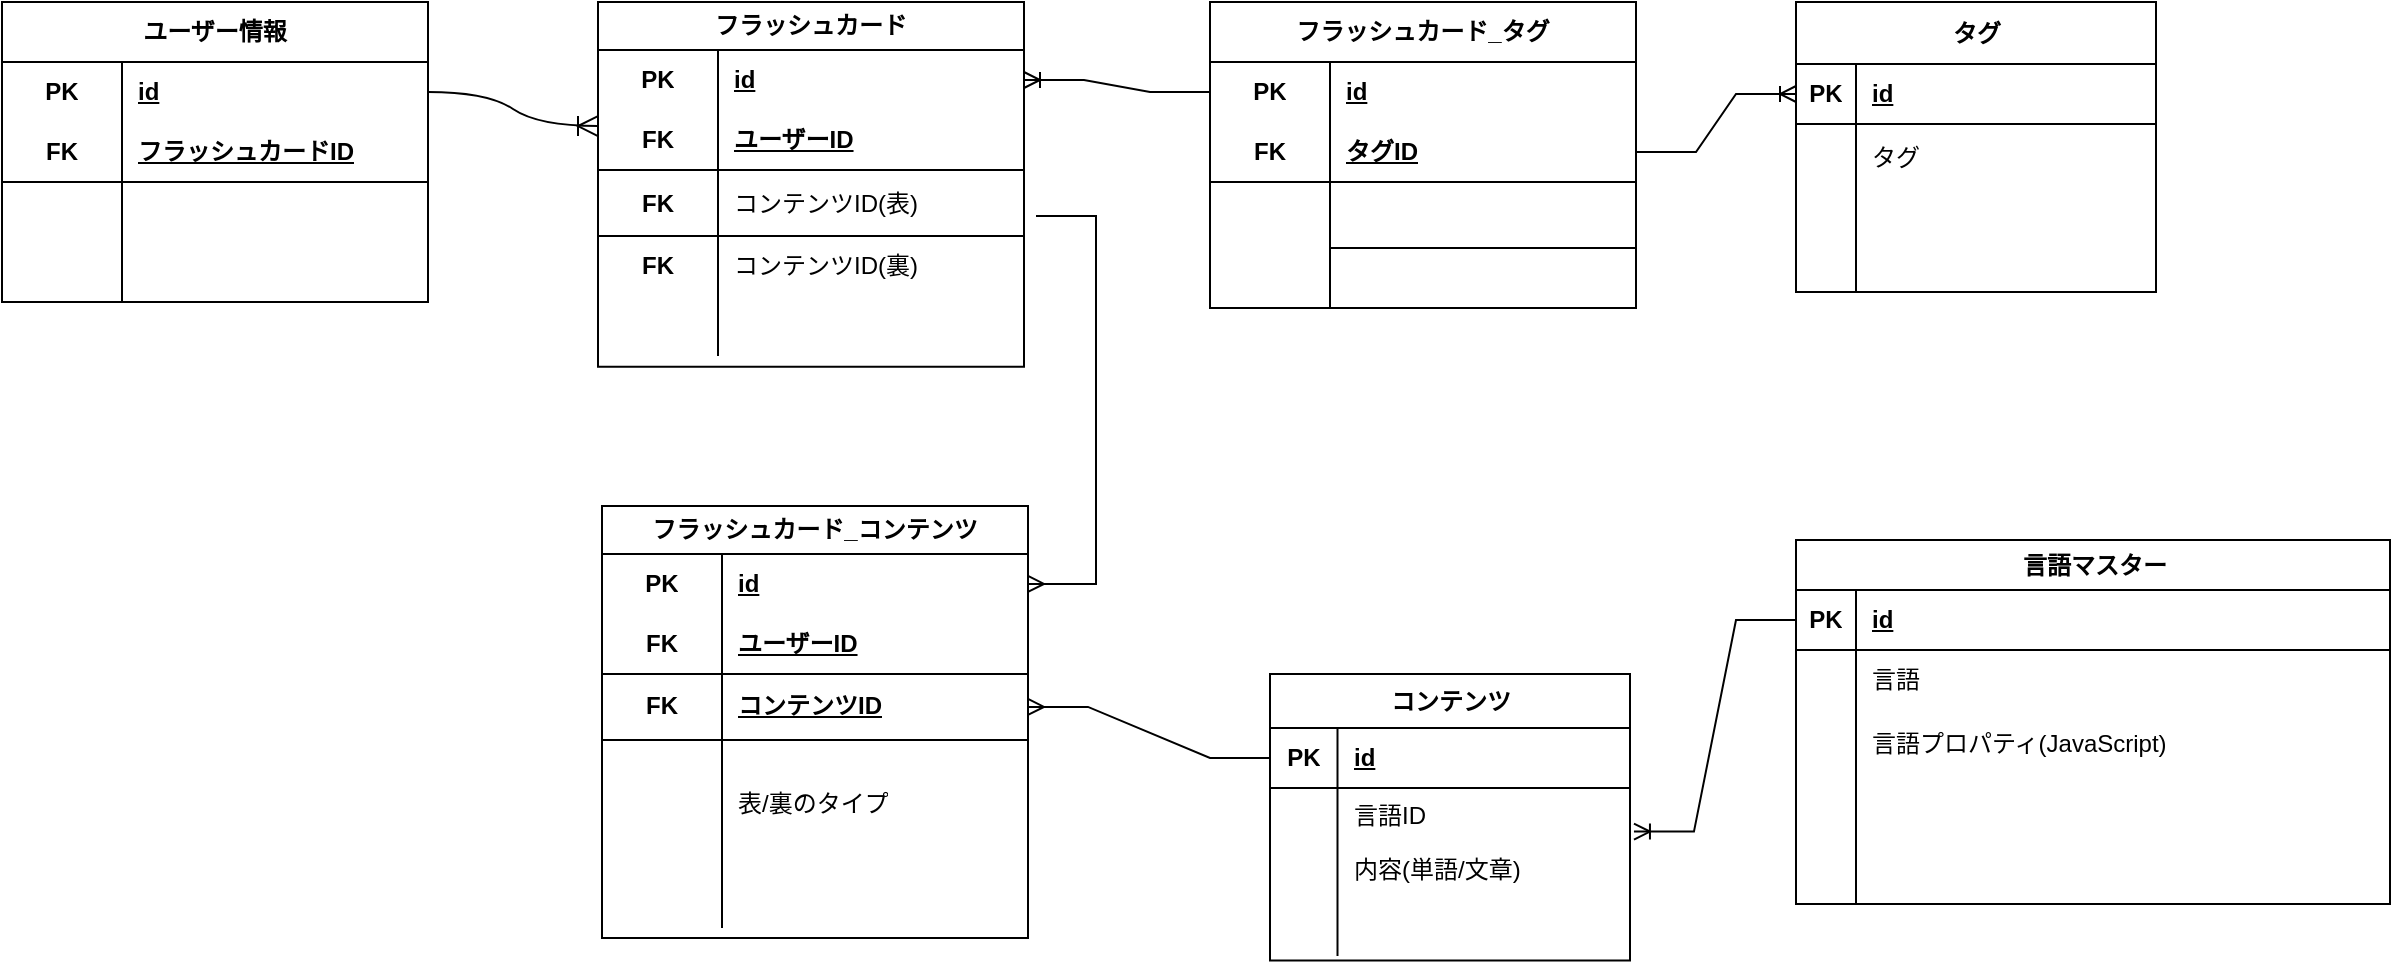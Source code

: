 <mxfile version="24.7.17">
  <diagram name="ページ1" id="ZVVAWw5BL7NjmVvMb2CQ">
    <mxGraphModel dx="1727" dy="1263" grid="0" gridSize="10" guides="1" tooltips="1" connect="1" arrows="1" fold="1" page="0" pageScale="1" pageWidth="827" pageHeight="1169" math="0" shadow="0">
      <root>
        <mxCell id="0" />
        <mxCell id="1" parent="0" />
        <mxCell id="3zc1TwAKTWvzPQH4Lq0i-3" value="" style="edgeStyle=entityRelationEdgeStyle;fontSize=12;html=1;endArrow=ERoneToMany;rounded=0;startSize=8;endSize=8;curved=1;entryX=0;entryY=0.267;entryDx=0;entryDy=0;entryPerimeter=0;" parent="1" source="3zc1TwAKTWvzPQH4Lq0i-18" target="3zc1TwAKTWvzPQH4Lq0i-35" edge="1">
          <mxGeometry width="100" height="100" relative="1" as="geometry">
            <mxPoint x="76" y="245" as="sourcePoint" />
            <mxPoint x="176" y="145" as="targetPoint" />
          </mxGeometry>
        </mxCell>
        <mxCell id="3zc1TwAKTWvzPQH4Lq0i-17" value="ユーザー情報" style="shape=table;startSize=30;container=1;collapsible=1;childLayout=tableLayout;fixedRows=1;rowLines=0;fontStyle=1;align=center;resizeLast=1;html=1;whiteSpace=wrap;" parent="1" vertex="1">
          <mxGeometry x="-65" y="-119" width="213" height="150" as="geometry" />
        </mxCell>
        <mxCell id="3zc1TwAKTWvzPQH4Lq0i-18" value="" style="shape=tableRow;horizontal=0;startSize=0;swimlaneHead=0;swimlaneBody=0;fillColor=none;collapsible=0;dropTarget=0;points=[[0,0.5],[1,0.5]];portConstraint=eastwest;top=0;left=0;right=0;bottom=0;html=1;" parent="3zc1TwAKTWvzPQH4Lq0i-17" vertex="1">
          <mxGeometry y="30" width="213" height="30" as="geometry" />
        </mxCell>
        <mxCell id="3zc1TwAKTWvzPQH4Lq0i-19" value="PK" style="shape=partialRectangle;connectable=0;fillColor=none;top=0;left=0;bottom=0;right=0;fontStyle=1;overflow=hidden;html=1;whiteSpace=wrap;" parent="3zc1TwAKTWvzPQH4Lq0i-18" vertex="1">
          <mxGeometry width="60" height="30" as="geometry">
            <mxRectangle width="60" height="30" as="alternateBounds" />
          </mxGeometry>
        </mxCell>
        <mxCell id="3zc1TwAKTWvzPQH4Lq0i-20" value="id" style="shape=partialRectangle;connectable=0;fillColor=none;top=0;left=0;bottom=0;right=0;align=left;spacingLeft=6;fontStyle=5;overflow=hidden;html=1;whiteSpace=wrap;" parent="3zc1TwAKTWvzPQH4Lq0i-18" vertex="1">
          <mxGeometry x="60" width="153" height="30" as="geometry">
            <mxRectangle width="153" height="30" as="alternateBounds" />
          </mxGeometry>
        </mxCell>
        <mxCell id="3zc1TwAKTWvzPQH4Lq0i-21" value="" style="shape=tableRow;horizontal=0;startSize=0;swimlaneHead=0;swimlaneBody=0;fillColor=none;collapsible=0;dropTarget=0;points=[[0,0.5],[1,0.5]];portConstraint=eastwest;top=0;left=0;right=0;bottom=1;html=1;" parent="3zc1TwAKTWvzPQH4Lq0i-17" vertex="1">
          <mxGeometry y="60" width="213" height="30" as="geometry" />
        </mxCell>
        <mxCell id="3zc1TwAKTWvzPQH4Lq0i-22" value="FK" style="shape=partialRectangle;connectable=0;fillColor=none;top=0;left=0;bottom=0;right=0;fontStyle=1;overflow=hidden;html=1;whiteSpace=wrap;" parent="3zc1TwAKTWvzPQH4Lq0i-21" vertex="1">
          <mxGeometry width="60" height="30" as="geometry">
            <mxRectangle width="60" height="30" as="alternateBounds" />
          </mxGeometry>
        </mxCell>
        <mxCell id="3zc1TwAKTWvzPQH4Lq0i-23" value="フラッシュカードID" style="shape=partialRectangle;connectable=0;fillColor=none;top=0;left=0;bottom=0;right=0;align=left;spacingLeft=6;fontStyle=5;overflow=hidden;html=1;whiteSpace=wrap;" parent="3zc1TwAKTWvzPQH4Lq0i-21" vertex="1">
          <mxGeometry x="60" width="153" height="30" as="geometry">
            <mxRectangle width="153" height="30" as="alternateBounds" />
          </mxGeometry>
        </mxCell>
        <mxCell id="3zc1TwAKTWvzPQH4Lq0i-24" value="" style="shape=tableRow;horizontal=0;startSize=0;swimlaneHead=0;swimlaneBody=0;fillColor=none;collapsible=0;dropTarget=0;points=[[0,0.5],[1,0.5]];portConstraint=eastwest;top=0;left=0;right=0;bottom=0;html=1;" parent="3zc1TwAKTWvzPQH4Lq0i-17" vertex="1">
          <mxGeometry y="90" width="213" height="30" as="geometry" />
        </mxCell>
        <mxCell id="3zc1TwAKTWvzPQH4Lq0i-25" value="" style="shape=partialRectangle;connectable=0;fillColor=none;top=0;left=0;bottom=0;right=0;editable=1;overflow=hidden;html=1;whiteSpace=wrap;" parent="3zc1TwAKTWvzPQH4Lq0i-24" vertex="1">
          <mxGeometry width="60" height="30" as="geometry">
            <mxRectangle width="60" height="30" as="alternateBounds" />
          </mxGeometry>
        </mxCell>
        <mxCell id="3zc1TwAKTWvzPQH4Lq0i-26" value="" style="shape=partialRectangle;connectable=0;fillColor=none;top=0;left=0;bottom=0;right=0;align=left;spacingLeft=6;overflow=hidden;html=1;whiteSpace=wrap;" parent="3zc1TwAKTWvzPQH4Lq0i-24" vertex="1">
          <mxGeometry x="60" width="153" height="30" as="geometry">
            <mxRectangle width="153" height="30" as="alternateBounds" />
          </mxGeometry>
        </mxCell>
        <mxCell id="3zc1TwAKTWvzPQH4Lq0i-27" value="" style="shape=tableRow;horizontal=0;startSize=0;swimlaneHead=0;swimlaneBody=0;fillColor=none;collapsible=0;dropTarget=0;points=[[0,0.5],[1,0.5]];portConstraint=eastwest;top=0;left=0;right=0;bottom=0;html=1;" parent="3zc1TwAKTWvzPQH4Lq0i-17" vertex="1">
          <mxGeometry y="120" width="213" height="30" as="geometry" />
        </mxCell>
        <mxCell id="3zc1TwAKTWvzPQH4Lq0i-28" value="" style="shape=partialRectangle;connectable=0;fillColor=none;top=0;left=0;bottom=0;right=0;editable=1;overflow=hidden;html=1;whiteSpace=wrap;" parent="3zc1TwAKTWvzPQH4Lq0i-27" vertex="1">
          <mxGeometry width="60" height="30" as="geometry">
            <mxRectangle width="60" height="30" as="alternateBounds" />
          </mxGeometry>
        </mxCell>
        <mxCell id="3zc1TwAKTWvzPQH4Lq0i-29" value="" style="shape=partialRectangle;connectable=0;fillColor=none;top=0;left=0;bottom=0;right=0;align=left;spacingLeft=6;overflow=hidden;html=1;whiteSpace=wrap;" parent="3zc1TwAKTWvzPQH4Lq0i-27" vertex="1">
          <mxGeometry x="60" width="153" height="30" as="geometry">
            <mxRectangle width="153" height="30" as="alternateBounds" />
          </mxGeometry>
        </mxCell>
        <mxCell id="3zc1TwAKTWvzPQH4Lq0i-31" value="フラッシュカード" style="shape=table;startSize=24;container=1;collapsible=1;childLayout=tableLayout;fixedRows=1;rowLines=0;fontStyle=1;align=center;resizeLast=1;html=1;whiteSpace=wrap;" parent="1" vertex="1">
          <mxGeometry x="233" y="-119" width="213" height="182.321" as="geometry" />
        </mxCell>
        <mxCell id="3zc1TwAKTWvzPQH4Lq0i-32" value="" style="shape=tableRow;horizontal=0;startSize=0;swimlaneHead=0;swimlaneBody=0;fillColor=none;collapsible=0;dropTarget=0;points=[[0,0.5],[1,0.5]];portConstraint=eastwest;top=0;left=0;right=0;bottom=0;html=1;" parent="3zc1TwAKTWvzPQH4Lq0i-31" vertex="1">
          <mxGeometry y="24" width="213" height="30" as="geometry" />
        </mxCell>
        <mxCell id="3zc1TwAKTWvzPQH4Lq0i-33" value="PK" style="shape=partialRectangle;connectable=0;fillColor=none;top=0;left=0;bottom=0;right=0;fontStyle=1;overflow=hidden;html=1;whiteSpace=wrap;" parent="3zc1TwAKTWvzPQH4Lq0i-32" vertex="1">
          <mxGeometry width="60" height="30" as="geometry">
            <mxRectangle width="60" height="30" as="alternateBounds" />
          </mxGeometry>
        </mxCell>
        <mxCell id="3zc1TwAKTWvzPQH4Lq0i-34" value="id" style="shape=partialRectangle;connectable=0;fillColor=none;top=0;left=0;bottom=0;right=0;align=left;spacingLeft=6;fontStyle=5;overflow=hidden;html=1;whiteSpace=wrap;" parent="3zc1TwAKTWvzPQH4Lq0i-32" vertex="1">
          <mxGeometry x="60" width="153" height="30" as="geometry">
            <mxRectangle width="153" height="30" as="alternateBounds" />
          </mxGeometry>
        </mxCell>
        <mxCell id="3zc1TwAKTWvzPQH4Lq0i-35" value="" style="shape=tableRow;horizontal=0;startSize=0;swimlaneHead=0;swimlaneBody=0;fillColor=none;collapsible=0;dropTarget=0;points=[[0,0.5],[1,0.5]];portConstraint=eastwest;top=0;left=0;right=0;bottom=1;html=1;" parent="3zc1TwAKTWvzPQH4Lq0i-31" vertex="1">
          <mxGeometry y="54" width="213" height="30" as="geometry" />
        </mxCell>
        <mxCell id="3zc1TwAKTWvzPQH4Lq0i-36" value="FK" style="shape=partialRectangle;connectable=0;fillColor=none;top=0;left=0;bottom=0;right=0;fontStyle=1;overflow=hidden;html=1;whiteSpace=wrap;" parent="3zc1TwAKTWvzPQH4Lq0i-35" vertex="1">
          <mxGeometry width="60" height="30" as="geometry">
            <mxRectangle width="60" height="30" as="alternateBounds" />
          </mxGeometry>
        </mxCell>
        <mxCell id="3zc1TwAKTWvzPQH4Lq0i-37" value="ユーザーID" style="shape=partialRectangle;connectable=0;fillColor=none;top=0;left=0;bottom=0;right=0;align=left;spacingLeft=6;fontStyle=5;overflow=hidden;html=1;whiteSpace=wrap;" parent="3zc1TwAKTWvzPQH4Lq0i-35" vertex="1">
          <mxGeometry x="60" width="153" height="30" as="geometry">
            <mxRectangle width="153" height="30" as="alternateBounds" />
          </mxGeometry>
        </mxCell>
        <mxCell id="3zc1TwAKTWvzPQH4Lq0i-38" value="" style="shape=tableRow;horizontal=0;startSize=0;swimlaneHead=0;swimlaneBody=0;fillColor=none;collapsible=0;dropTarget=0;points=[[0,0.5],[1,0.5]];portConstraint=eastwest;top=0;left=0;right=0;bottom=0;html=1;" parent="3zc1TwAKTWvzPQH4Lq0i-31" vertex="1">
          <mxGeometry y="84" width="213" height="33" as="geometry" />
        </mxCell>
        <mxCell id="3zc1TwAKTWvzPQH4Lq0i-39" value="&lt;b&gt;FK&lt;/b&gt;" style="shape=partialRectangle;connectable=0;fillColor=none;top=0;left=0;bottom=1;right=0;editable=1;overflow=hidden;html=1;whiteSpace=wrap;" parent="3zc1TwAKTWvzPQH4Lq0i-38" vertex="1">
          <mxGeometry width="60" height="33" as="geometry">
            <mxRectangle width="60" height="33" as="alternateBounds" />
          </mxGeometry>
        </mxCell>
        <mxCell id="3zc1TwAKTWvzPQH4Lq0i-40" value="コンテンツID(表)" style="shape=partialRectangle;connectable=0;fillColor=none;top=0;left=0;bottom=1;right=0;align=left;spacingLeft=6;overflow=hidden;html=1;whiteSpace=wrap;strokeColor=default;border=1" parent="3zc1TwAKTWvzPQH4Lq0i-38" vertex="1">
          <mxGeometry x="60" width="153" height="33" as="geometry">
            <mxRectangle width="153" height="33" as="alternateBounds" />
          </mxGeometry>
        </mxCell>
        <mxCell id="3zc1TwAKTWvzPQH4Lq0i-41" value="" style="shape=tableRow;horizontal=0;startSize=0;swimlaneHead=0;swimlaneBody=0;fillColor=none;collapsible=0;dropTarget=0;points=[[0,0.5],[1,0.5]];portConstraint=eastwest;top=0;left=0;right=0;bottom=0;html=1;strokeColor=default;" parent="3zc1TwAKTWvzPQH4Lq0i-31" vertex="1">
          <mxGeometry y="117" width="213" height="30" as="geometry" />
        </mxCell>
        <mxCell id="3zc1TwAKTWvzPQH4Lq0i-42" value="&lt;b&gt;FK&lt;/b&gt;" style="shape=partialRectangle;connectable=0;fillColor=none;top=0;left=0;bottom=0;right=0;editable=1;overflow=hidden;html=1;whiteSpace=wrap;" parent="3zc1TwAKTWvzPQH4Lq0i-41" vertex="1">
          <mxGeometry width="60" height="30" as="geometry">
            <mxRectangle width="60" height="30" as="alternateBounds" />
          </mxGeometry>
        </mxCell>
        <mxCell id="3zc1TwAKTWvzPQH4Lq0i-43" value="コンテンツID(裏)" style="shape=partialRectangle;connectable=0;fillColor=none;top=0;left=0;bottom=0;right=0;align=left;spacingLeft=6;overflow=hidden;html=1;whiteSpace=wrap;strokeColor=default;" parent="3zc1TwAKTWvzPQH4Lq0i-41" vertex="1">
          <mxGeometry x="60" width="153" height="30" as="geometry">
            <mxRectangle width="153" height="30" as="alternateBounds" />
          </mxGeometry>
        </mxCell>
        <mxCell id="I2l-f_JtESvybE4gqYTH-64" value="" style="shape=tableRow;horizontal=0;startSize=0;swimlaneHead=0;swimlaneBody=0;fillColor=none;collapsible=0;dropTarget=0;points=[[0,0.5],[1,0.5]];portConstraint=eastwest;top=0;left=0;right=0;bottom=0;html=1;strokeColor=default;" parent="3zc1TwAKTWvzPQH4Lq0i-31" vertex="1">
          <mxGeometry y="147" width="213" height="30" as="geometry" />
        </mxCell>
        <mxCell id="I2l-f_JtESvybE4gqYTH-65" value="" style="shape=partialRectangle;connectable=0;fillColor=none;top=0;left=0;bottom=0;right=0;editable=1;overflow=hidden;html=1;whiteSpace=wrap;" parent="I2l-f_JtESvybE4gqYTH-64" vertex="1">
          <mxGeometry width="60" height="30" as="geometry">
            <mxRectangle width="60" height="30" as="alternateBounds" />
          </mxGeometry>
        </mxCell>
        <mxCell id="I2l-f_JtESvybE4gqYTH-66" value="" style="shape=partialRectangle;connectable=0;fillColor=none;top=0;left=0;bottom=0;right=0;align=left;spacingLeft=6;overflow=hidden;html=1;whiteSpace=wrap;" parent="I2l-f_JtESvybE4gqYTH-64" vertex="1">
          <mxGeometry x="60" width="153" height="30" as="geometry">
            <mxRectangle width="153" height="30" as="alternateBounds" />
          </mxGeometry>
        </mxCell>
        <mxCell id="I2l-f_JtESvybE4gqYTH-1" value="タグ" style="shape=table;startSize=31;container=1;collapsible=1;childLayout=tableLayout;fixedRows=1;rowLines=0;fontStyle=1;align=center;resizeLast=1;html=1;" parent="1" vertex="1">
          <mxGeometry x="832" y="-119" width="180" height="145" as="geometry" />
        </mxCell>
        <mxCell id="I2l-f_JtESvybE4gqYTH-2" value="" style="shape=tableRow;horizontal=0;startSize=0;swimlaneHead=0;swimlaneBody=0;fillColor=none;collapsible=0;dropTarget=0;points=[[0,0.5],[1,0.5]];portConstraint=eastwest;top=0;left=0;right=0;bottom=1;" parent="I2l-f_JtESvybE4gqYTH-1" vertex="1">
          <mxGeometry y="31" width="180" height="30" as="geometry" />
        </mxCell>
        <mxCell id="I2l-f_JtESvybE4gqYTH-3" value="PK" style="shape=partialRectangle;connectable=0;fillColor=none;top=0;left=0;bottom=0;right=0;fontStyle=1;overflow=hidden;whiteSpace=wrap;html=1;" parent="I2l-f_JtESvybE4gqYTH-2" vertex="1">
          <mxGeometry width="30" height="30" as="geometry">
            <mxRectangle width="30" height="30" as="alternateBounds" />
          </mxGeometry>
        </mxCell>
        <mxCell id="I2l-f_JtESvybE4gqYTH-4" value="id" style="shape=partialRectangle;connectable=0;fillColor=none;top=0;left=0;bottom=0;right=0;align=left;spacingLeft=6;fontStyle=5;overflow=hidden;whiteSpace=wrap;html=1;" parent="I2l-f_JtESvybE4gqYTH-2" vertex="1">
          <mxGeometry x="30" width="150" height="30" as="geometry">
            <mxRectangle width="150" height="30" as="alternateBounds" />
          </mxGeometry>
        </mxCell>
        <mxCell id="I2l-f_JtESvybE4gqYTH-5" value="" style="shape=tableRow;horizontal=0;startSize=0;swimlaneHead=0;swimlaneBody=0;fillColor=none;collapsible=0;dropTarget=0;points=[[0,0.5],[1,0.5]];portConstraint=eastwest;top=0;left=0;right=0;bottom=0;" parent="I2l-f_JtESvybE4gqYTH-1" vertex="1">
          <mxGeometry y="61" width="180" height="34" as="geometry" />
        </mxCell>
        <mxCell id="I2l-f_JtESvybE4gqYTH-6" value="" style="shape=partialRectangle;connectable=0;fillColor=none;top=0;left=0;bottom=0;right=0;editable=1;overflow=hidden;whiteSpace=wrap;html=1;" parent="I2l-f_JtESvybE4gqYTH-5" vertex="1">
          <mxGeometry width="30" height="34" as="geometry">
            <mxRectangle width="30" height="34" as="alternateBounds" />
          </mxGeometry>
        </mxCell>
        <mxCell id="I2l-f_JtESvybE4gqYTH-7" value="タグ" style="shape=partialRectangle;connectable=0;fillColor=none;top=0;left=0;bottom=0;right=0;align=left;spacingLeft=6;overflow=hidden;whiteSpace=wrap;html=1;" parent="I2l-f_JtESvybE4gqYTH-5" vertex="1">
          <mxGeometry x="30" width="150" height="34" as="geometry">
            <mxRectangle width="150" height="34" as="alternateBounds" />
          </mxGeometry>
        </mxCell>
        <mxCell id="I2l-f_JtESvybE4gqYTH-8" value="" style="shape=tableRow;horizontal=0;startSize=0;swimlaneHead=0;swimlaneBody=0;fillColor=none;collapsible=0;dropTarget=0;points=[[0,0.5],[1,0.5]];portConstraint=eastwest;top=0;left=0;right=0;bottom=0;" parent="I2l-f_JtESvybE4gqYTH-1" vertex="1">
          <mxGeometry y="95" width="180" height="20" as="geometry" />
        </mxCell>
        <mxCell id="I2l-f_JtESvybE4gqYTH-9" value="" style="shape=partialRectangle;connectable=0;fillColor=none;top=0;left=0;bottom=0;right=0;editable=1;overflow=hidden;whiteSpace=wrap;html=1;" parent="I2l-f_JtESvybE4gqYTH-8" vertex="1">
          <mxGeometry width="30" height="20" as="geometry">
            <mxRectangle width="30" height="20" as="alternateBounds" />
          </mxGeometry>
        </mxCell>
        <mxCell id="I2l-f_JtESvybE4gqYTH-10" value="" style="shape=partialRectangle;connectable=0;fillColor=none;top=0;left=0;bottom=0;right=0;align=left;spacingLeft=6;overflow=hidden;whiteSpace=wrap;html=1;" parent="I2l-f_JtESvybE4gqYTH-8" vertex="1">
          <mxGeometry x="30" width="150" height="20" as="geometry">
            <mxRectangle width="150" height="20" as="alternateBounds" />
          </mxGeometry>
        </mxCell>
        <mxCell id="I2l-f_JtESvybE4gqYTH-11" value="" style="shape=tableRow;horizontal=0;startSize=0;swimlaneHead=0;swimlaneBody=0;fillColor=none;collapsible=0;dropTarget=0;points=[[0,0.5],[1,0.5]];portConstraint=eastwest;top=0;left=0;right=0;bottom=0;" parent="I2l-f_JtESvybE4gqYTH-1" vertex="1">
          <mxGeometry y="115" width="180" height="30" as="geometry" />
        </mxCell>
        <mxCell id="I2l-f_JtESvybE4gqYTH-12" value="" style="shape=partialRectangle;connectable=0;fillColor=none;top=0;left=0;bottom=0;right=0;editable=1;overflow=hidden;whiteSpace=wrap;html=1;" parent="I2l-f_JtESvybE4gqYTH-11" vertex="1">
          <mxGeometry width="30" height="30" as="geometry">
            <mxRectangle width="30" height="30" as="alternateBounds" />
          </mxGeometry>
        </mxCell>
        <mxCell id="I2l-f_JtESvybE4gqYTH-13" value="" style="shape=partialRectangle;connectable=0;fillColor=none;top=0;left=0;bottom=0;right=0;align=left;spacingLeft=6;overflow=hidden;whiteSpace=wrap;html=1;" parent="I2l-f_JtESvybE4gqYTH-11" vertex="1">
          <mxGeometry x="30" width="150" height="30" as="geometry">
            <mxRectangle width="150" height="30" as="alternateBounds" />
          </mxGeometry>
        </mxCell>
        <mxCell id="I2l-f_JtESvybE4gqYTH-27" value="フラッシュカード_タグ" style="shape=table;startSize=30;container=1;collapsible=1;childLayout=tableLayout;fixedRows=1;rowLines=0;fontStyle=1;align=center;resizeLast=1;html=1;whiteSpace=wrap;" parent="1" vertex="1">
          <mxGeometry x="539" y="-119" width="213" height="153" as="geometry" />
        </mxCell>
        <mxCell id="I2l-f_JtESvybE4gqYTH-28" value="" style="shape=tableRow;horizontal=0;startSize=0;swimlaneHead=0;swimlaneBody=0;fillColor=none;collapsible=0;dropTarget=0;points=[[0,0.5],[1,0.5]];portConstraint=eastwest;top=0;left=0;right=0;bottom=0;html=1;" parent="I2l-f_JtESvybE4gqYTH-27" vertex="1">
          <mxGeometry y="30" width="213" height="30" as="geometry" />
        </mxCell>
        <mxCell id="I2l-f_JtESvybE4gqYTH-29" value="PK" style="shape=partialRectangle;connectable=0;fillColor=none;top=0;left=0;bottom=0;right=0;fontStyle=1;overflow=hidden;html=1;whiteSpace=wrap;" parent="I2l-f_JtESvybE4gqYTH-28" vertex="1">
          <mxGeometry width="60" height="30" as="geometry">
            <mxRectangle width="60" height="30" as="alternateBounds" />
          </mxGeometry>
        </mxCell>
        <mxCell id="I2l-f_JtESvybE4gqYTH-30" value="id" style="shape=partialRectangle;connectable=0;fillColor=none;top=0;left=0;bottom=0;right=0;align=left;spacingLeft=6;fontStyle=5;overflow=hidden;html=1;whiteSpace=wrap;" parent="I2l-f_JtESvybE4gqYTH-28" vertex="1">
          <mxGeometry x="60" width="153" height="30" as="geometry">
            <mxRectangle width="153" height="30" as="alternateBounds" />
          </mxGeometry>
        </mxCell>
        <mxCell id="I2l-f_JtESvybE4gqYTH-31" value="" style="shape=tableRow;horizontal=0;startSize=0;swimlaneHead=0;swimlaneBody=0;fillColor=none;collapsible=0;dropTarget=0;points=[[0,0.5],[1,0.5]];portConstraint=eastwest;top=0;left=0;right=0;bottom=1;html=1;" parent="I2l-f_JtESvybE4gqYTH-27" vertex="1">
          <mxGeometry y="60" width="213" height="30" as="geometry" />
        </mxCell>
        <mxCell id="I2l-f_JtESvybE4gqYTH-32" value="FK" style="shape=partialRectangle;connectable=0;fillColor=none;top=0;left=0;bottom=0;right=0;fontStyle=1;overflow=hidden;html=1;whiteSpace=wrap;" parent="I2l-f_JtESvybE4gqYTH-31" vertex="1">
          <mxGeometry width="60" height="30" as="geometry">
            <mxRectangle width="60" height="30" as="alternateBounds" />
          </mxGeometry>
        </mxCell>
        <mxCell id="I2l-f_JtESvybE4gqYTH-33" value="タグID" style="shape=partialRectangle;connectable=0;fillColor=none;top=0;left=0;bottom=0;right=0;align=left;spacingLeft=6;fontStyle=5;overflow=hidden;html=1;whiteSpace=wrap;" parent="I2l-f_JtESvybE4gqYTH-31" vertex="1">
          <mxGeometry x="60" width="153" height="30" as="geometry">
            <mxRectangle width="153" height="30" as="alternateBounds" />
          </mxGeometry>
        </mxCell>
        <mxCell id="I2l-f_JtESvybE4gqYTH-34" value="" style="shape=tableRow;horizontal=0;startSize=0;swimlaneHead=0;swimlaneBody=0;fillColor=none;collapsible=0;dropTarget=0;points=[[0,0.5],[1,0.5]];portConstraint=eastwest;top=0;left=0;right=0;bottom=0;html=1;" parent="I2l-f_JtESvybE4gqYTH-27" vertex="1">
          <mxGeometry y="90" width="213" height="33" as="geometry" />
        </mxCell>
        <mxCell id="I2l-f_JtESvybE4gqYTH-35" value="" style="shape=partialRectangle;connectable=0;fillColor=none;top=0;left=0;bottom=0;right=0;editable=1;overflow=hidden;html=1;whiteSpace=wrap;" parent="I2l-f_JtESvybE4gqYTH-34" vertex="1">
          <mxGeometry width="60" height="33" as="geometry">
            <mxRectangle width="60" height="33" as="alternateBounds" />
          </mxGeometry>
        </mxCell>
        <mxCell id="I2l-f_JtESvybE4gqYTH-36" value="" style="shape=partialRectangle;connectable=0;fillColor=none;top=0;left=0;bottom=1;right=0;align=left;spacingLeft=6;overflow=hidden;html=1;whiteSpace=wrap;strokeColor=default;border=1" parent="I2l-f_JtESvybE4gqYTH-34" vertex="1">
          <mxGeometry x="60" width="153" height="33" as="geometry">
            <mxRectangle width="153" height="33" as="alternateBounds" />
          </mxGeometry>
        </mxCell>
        <mxCell id="I2l-f_JtESvybE4gqYTH-37" value="" style="shape=tableRow;horizontal=0;startSize=0;swimlaneHead=0;swimlaneBody=0;fillColor=none;collapsible=0;dropTarget=0;points=[[0,0.5],[1,0.5]];portConstraint=eastwest;top=0;left=0;right=0;bottom=0;html=1;strokeColor=default;" parent="I2l-f_JtESvybE4gqYTH-27" vertex="1">
          <mxGeometry y="123" width="213" height="30" as="geometry" />
        </mxCell>
        <mxCell id="I2l-f_JtESvybE4gqYTH-38" value="" style="shape=partialRectangle;connectable=0;fillColor=none;top=0;left=0;bottom=0;right=0;editable=1;overflow=hidden;html=1;whiteSpace=wrap;" parent="I2l-f_JtESvybE4gqYTH-37" vertex="1">
          <mxGeometry width="60" height="30" as="geometry">
            <mxRectangle width="60" height="30" as="alternateBounds" />
          </mxGeometry>
        </mxCell>
        <mxCell id="I2l-f_JtESvybE4gqYTH-39" value="" style="shape=partialRectangle;connectable=0;fillColor=none;top=0;left=0;bottom=0;right=0;align=left;spacingLeft=6;overflow=hidden;html=1;whiteSpace=wrap;" parent="I2l-f_JtESvybE4gqYTH-37" vertex="1">
          <mxGeometry x="60" width="153" height="30" as="geometry">
            <mxRectangle width="153" height="30" as="alternateBounds" />
          </mxGeometry>
        </mxCell>
        <mxCell id="I2l-f_JtESvybE4gqYTH-43" value="" style="edgeStyle=entityRelationEdgeStyle;fontSize=12;html=1;endArrow=ERoneToMany;rounded=0;entryX=0;entryY=0.5;entryDx=0;entryDy=0;exitX=1;exitY=0.5;exitDx=0;exitDy=0;" parent="1" source="I2l-f_JtESvybE4gqYTH-31" target="I2l-f_JtESvybE4gqYTH-2" edge="1">
          <mxGeometry width="100" height="100" relative="1" as="geometry">
            <mxPoint x="167" y="264.5" as="sourcePoint" />
            <mxPoint x="356.02" y="216.5" as="targetPoint" />
          </mxGeometry>
        </mxCell>
        <mxCell id="I2l-f_JtESvybE4gqYTH-44" value="" style="edgeStyle=entityRelationEdgeStyle;fontSize=12;html=1;endArrow=ERoneToMany;rounded=0;" parent="1" source="I2l-f_JtESvybE4gqYTH-28" target="3zc1TwAKTWvzPQH4Lq0i-32" edge="1">
          <mxGeometry width="100" height="100" relative="1" as="geometry">
            <mxPoint x="194" y="288" as="sourcePoint" />
            <mxPoint x="294" y="188" as="targetPoint" />
          </mxGeometry>
        </mxCell>
        <mxCell id="I2l-f_JtESvybE4gqYTH-71" value="言語マスター" style="shape=table;startSize=25;container=1;collapsible=1;childLayout=tableLayout;fixedRows=1;rowLines=0;fontStyle=1;align=center;resizeLast=1;html=1;" parent="1" vertex="1">
          <mxGeometry x="832" y="150" width="297" height="182" as="geometry" />
        </mxCell>
        <mxCell id="I2l-f_JtESvybE4gqYTH-72" value="" style="shape=tableRow;horizontal=0;startSize=0;swimlaneHead=0;swimlaneBody=0;fillColor=none;collapsible=0;dropTarget=0;points=[[0,0.5],[1,0.5]];portConstraint=eastwest;top=0;left=0;right=0;bottom=1;" parent="I2l-f_JtESvybE4gqYTH-71" vertex="1">
          <mxGeometry y="25" width="297" height="30" as="geometry" />
        </mxCell>
        <mxCell id="I2l-f_JtESvybE4gqYTH-73" value="PK" style="shape=partialRectangle;connectable=0;fillColor=none;top=0;left=0;bottom=0;right=0;fontStyle=1;overflow=hidden;whiteSpace=wrap;html=1;" parent="I2l-f_JtESvybE4gqYTH-72" vertex="1">
          <mxGeometry width="30" height="30" as="geometry">
            <mxRectangle width="30" height="30" as="alternateBounds" />
          </mxGeometry>
        </mxCell>
        <mxCell id="I2l-f_JtESvybE4gqYTH-74" value="id" style="shape=partialRectangle;connectable=0;fillColor=none;top=0;left=0;bottom=0;right=0;align=left;spacingLeft=6;fontStyle=5;overflow=hidden;whiteSpace=wrap;html=1;" parent="I2l-f_JtESvybE4gqYTH-72" vertex="1">
          <mxGeometry x="30" width="267" height="30" as="geometry">
            <mxRectangle width="267" height="30" as="alternateBounds" />
          </mxGeometry>
        </mxCell>
        <mxCell id="I2l-f_JtESvybE4gqYTH-75" value="" style="shape=tableRow;horizontal=0;startSize=0;swimlaneHead=0;swimlaneBody=0;fillColor=none;collapsible=0;dropTarget=0;points=[[0,0.5],[1,0.5]];portConstraint=eastwest;top=0;left=0;right=0;bottom=0;" parent="I2l-f_JtESvybE4gqYTH-71" vertex="1">
          <mxGeometry y="55" width="297" height="30" as="geometry" />
        </mxCell>
        <mxCell id="I2l-f_JtESvybE4gqYTH-76" value="" style="shape=partialRectangle;connectable=0;fillColor=none;top=0;left=0;bottom=0;right=0;editable=1;overflow=hidden;whiteSpace=wrap;html=1;" parent="I2l-f_JtESvybE4gqYTH-75" vertex="1">
          <mxGeometry width="30" height="30" as="geometry">
            <mxRectangle width="30" height="30" as="alternateBounds" />
          </mxGeometry>
        </mxCell>
        <mxCell id="I2l-f_JtESvybE4gqYTH-77" value="言語" style="shape=partialRectangle;connectable=0;fillColor=none;top=0;left=0;bottom=0;right=0;align=left;spacingLeft=6;overflow=hidden;whiteSpace=wrap;html=1;" parent="I2l-f_JtESvybE4gqYTH-75" vertex="1">
          <mxGeometry x="30" width="267" height="30" as="geometry">
            <mxRectangle width="267" height="30" as="alternateBounds" />
          </mxGeometry>
        </mxCell>
        <mxCell id="I2l-f_JtESvybE4gqYTH-84" value="" style="shape=tableRow;horizontal=0;startSize=0;swimlaneHead=0;swimlaneBody=0;fillColor=none;collapsible=0;dropTarget=0;points=[[0,0.5],[1,0.5]];portConstraint=eastwest;top=0;left=0;right=0;bottom=0;" parent="I2l-f_JtESvybE4gqYTH-71" vertex="1">
          <mxGeometry y="85" width="297" height="33" as="geometry" />
        </mxCell>
        <mxCell id="I2l-f_JtESvybE4gqYTH-85" value="" style="shape=partialRectangle;connectable=0;fillColor=none;top=0;left=0;bottom=0;right=0;editable=1;overflow=hidden;whiteSpace=wrap;html=1;" parent="I2l-f_JtESvybE4gqYTH-84" vertex="1">
          <mxGeometry width="30" height="33" as="geometry">
            <mxRectangle width="30" height="33" as="alternateBounds" />
          </mxGeometry>
        </mxCell>
        <mxCell id="I2l-f_JtESvybE4gqYTH-86" value="言語プロパティ(JavaScript)" style="shape=partialRectangle;connectable=0;fillColor=none;top=0;left=0;bottom=0;right=0;align=left;spacingLeft=6;overflow=hidden;whiteSpace=wrap;html=1;" parent="I2l-f_JtESvybE4gqYTH-84" vertex="1">
          <mxGeometry x="30" width="267" height="33" as="geometry">
            <mxRectangle width="267" height="33" as="alternateBounds" />
          </mxGeometry>
        </mxCell>
        <mxCell id="I2l-f_JtESvybE4gqYTH-78" value="" style="shape=tableRow;horizontal=0;startSize=0;swimlaneHead=0;swimlaneBody=0;fillColor=none;collapsible=0;dropTarget=0;points=[[0,0.5],[1,0.5]];portConstraint=eastwest;top=0;left=0;right=0;bottom=0;" parent="I2l-f_JtESvybE4gqYTH-71" vertex="1">
          <mxGeometry y="118" width="297" height="34" as="geometry" />
        </mxCell>
        <mxCell id="I2l-f_JtESvybE4gqYTH-79" value="" style="shape=partialRectangle;connectable=0;fillColor=none;top=0;left=0;bottom=0;right=0;editable=1;overflow=hidden;whiteSpace=wrap;html=1;" parent="I2l-f_JtESvybE4gqYTH-78" vertex="1">
          <mxGeometry width="30" height="34" as="geometry">
            <mxRectangle width="30" height="34" as="alternateBounds" />
          </mxGeometry>
        </mxCell>
        <mxCell id="I2l-f_JtESvybE4gqYTH-80" value="" style="shape=partialRectangle;connectable=0;fillColor=none;top=0;left=0;bottom=0;right=0;align=left;spacingLeft=6;overflow=hidden;whiteSpace=wrap;html=1;" parent="I2l-f_JtESvybE4gqYTH-78" vertex="1">
          <mxGeometry x="30" width="267" height="34" as="geometry">
            <mxRectangle width="267" height="34" as="alternateBounds" />
          </mxGeometry>
        </mxCell>
        <mxCell id="I2l-f_JtESvybE4gqYTH-81" value="" style="shape=tableRow;horizontal=0;startSize=0;swimlaneHead=0;swimlaneBody=0;fillColor=none;collapsible=0;dropTarget=0;points=[[0,0.5],[1,0.5]];portConstraint=eastwest;top=0;left=0;right=0;bottom=0;" parent="I2l-f_JtESvybE4gqYTH-71" vertex="1">
          <mxGeometry y="152" width="297" height="30" as="geometry" />
        </mxCell>
        <mxCell id="I2l-f_JtESvybE4gqYTH-82" value="" style="shape=partialRectangle;connectable=0;fillColor=none;top=0;left=0;bottom=0;right=0;editable=1;overflow=hidden;whiteSpace=wrap;html=1;" parent="I2l-f_JtESvybE4gqYTH-81" vertex="1">
          <mxGeometry width="30" height="30" as="geometry">
            <mxRectangle width="30" height="30" as="alternateBounds" />
          </mxGeometry>
        </mxCell>
        <mxCell id="I2l-f_JtESvybE4gqYTH-83" value="" style="shape=partialRectangle;connectable=0;fillColor=none;top=0;left=0;bottom=0;right=0;align=left;spacingLeft=6;overflow=hidden;whiteSpace=wrap;html=1;" parent="I2l-f_JtESvybE4gqYTH-81" vertex="1">
          <mxGeometry x="30" width="267" height="30" as="geometry">
            <mxRectangle width="267" height="30" as="alternateBounds" />
          </mxGeometry>
        </mxCell>
        <mxCell id="icntnyOpnqCumFHqd4Ey-1" value="コンテンツ" style="shape=table;startSize=27;container=1;collapsible=1;childLayout=tableLayout;fixedRows=1;rowLines=0;fontStyle=1;align=center;resizeLast=1;html=1;" vertex="1" parent="1">
          <mxGeometry x="569" y="217" width="180" height="143.25" as="geometry" />
        </mxCell>
        <mxCell id="icntnyOpnqCumFHqd4Ey-2" value="" style="shape=tableRow;horizontal=0;startSize=0;swimlaneHead=0;swimlaneBody=0;fillColor=none;collapsible=0;dropTarget=0;points=[[0,0.5],[1,0.5]];portConstraint=eastwest;top=0;left=0;right=0;bottom=1;" vertex="1" parent="icntnyOpnqCumFHqd4Ey-1">
          <mxGeometry y="27" width="180" height="30" as="geometry" />
        </mxCell>
        <mxCell id="icntnyOpnqCumFHqd4Ey-3" value="PK" style="shape=partialRectangle;connectable=0;fillColor=none;top=0;left=0;bottom=0;right=0;fontStyle=1;overflow=hidden;whiteSpace=wrap;html=1;" vertex="1" parent="icntnyOpnqCumFHqd4Ey-2">
          <mxGeometry width="33.75" height="30" as="geometry">
            <mxRectangle width="33.75" height="30" as="alternateBounds" />
          </mxGeometry>
        </mxCell>
        <mxCell id="icntnyOpnqCumFHqd4Ey-4" value="id" style="shape=partialRectangle;connectable=0;fillColor=none;top=0;left=0;bottom=0;right=0;align=left;spacingLeft=6;fontStyle=5;overflow=hidden;whiteSpace=wrap;html=1;" vertex="1" parent="icntnyOpnqCumFHqd4Ey-2">
          <mxGeometry x="33.75" width="146.25" height="30" as="geometry">
            <mxRectangle width="146.25" height="30" as="alternateBounds" />
          </mxGeometry>
        </mxCell>
        <mxCell id="icntnyOpnqCumFHqd4Ey-5" value="" style="shape=tableRow;horizontal=0;startSize=0;swimlaneHead=0;swimlaneBody=0;fillColor=none;collapsible=0;dropTarget=0;points=[[0,0.5],[1,0.5]];portConstraint=eastwest;top=0;left=0;right=0;bottom=0;" vertex="1" parent="icntnyOpnqCumFHqd4Ey-1">
          <mxGeometry y="57" width="180" height="28" as="geometry" />
        </mxCell>
        <mxCell id="icntnyOpnqCumFHqd4Ey-6" value="" style="shape=partialRectangle;connectable=0;fillColor=none;top=0;left=0;bottom=0;right=0;editable=1;overflow=hidden;whiteSpace=wrap;html=1;" vertex="1" parent="icntnyOpnqCumFHqd4Ey-5">
          <mxGeometry width="33.75" height="28" as="geometry">
            <mxRectangle width="33.75" height="28" as="alternateBounds" />
          </mxGeometry>
        </mxCell>
        <mxCell id="icntnyOpnqCumFHqd4Ey-7" value="言語ID" style="shape=partialRectangle;connectable=0;fillColor=none;top=0;left=0;bottom=0;right=0;align=left;spacingLeft=6;overflow=hidden;whiteSpace=wrap;html=1;" vertex="1" parent="icntnyOpnqCumFHqd4Ey-5">
          <mxGeometry x="33.75" width="146.25" height="28" as="geometry">
            <mxRectangle width="146.25" height="28" as="alternateBounds" />
          </mxGeometry>
        </mxCell>
        <mxCell id="icntnyOpnqCumFHqd4Ey-8" value="" style="shape=tableRow;horizontal=0;startSize=0;swimlaneHead=0;swimlaneBody=0;fillColor=none;collapsible=0;dropTarget=0;points=[[0,0.5],[1,0.5]];portConstraint=eastwest;top=0;left=0;right=0;bottom=0;" vertex="1" parent="icntnyOpnqCumFHqd4Ey-1">
          <mxGeometry y="85" width="180" height="26" as="geometry" />
        </mxCell>
        <mxCell id="icntnyOpnqCumFHqd4Ey-9" value="" style="shape=partialRectangle;connectable=0;fillColor=none;top=0;left=0;bottom=0;right=0;editable=1;overflow=hidden;whiteSpace=wrap;html=1;" vertex="1" parent="icntnyOpnqCumFHqd4Ey-8">
          <mxGeometry width="33.75" height="26" as="geometry">
            <mxRectangle width="33.75" height="26" as="alternateBounds" />
          </mxGeometry>
        </mxCell>
        <mxCell id="icntnyOpnqCumFHqd4Ey-10" value="内容(単語/文章)" style="shape=partialRectangle;connectable=0;fillColor=none;top=0;left=0;bottom=0;right=0;align=left;spacingLeft=6;overflow=hidden;whiteSpace=wrap;html=1;" vertex="1" parent="icntnyOpnqCumFHqd4Ey-8">
          <mxGeometry x="33.75" width="146.25" height="26" as="geometry">
            <mxRectangle width="146.25" height="26" as="alternateBounds" />
          </mxGeometry>
        </mxCell>
        <mxCell id="icntnyOpnqCumFHqd4Ey-11" value="" style="shape=tableRow;horizontal=0;startSize=0;swimlaneHead=0;swimlaneBody=0;fillColor=none;collapsible=0;dropTarget=0;points=[[0,0.5],[1,0.5]];portConstraint=eastwest;top=0;left=0;right=0;bottom=0;" vertex="1" parent="icntnyOpnqCumFHqd4Ey-1">
          <mxGeometry y="111" width="180" height="30" as="geometry" />
        </mxCell>
        <mxCell id="icntnyOpnqCumFHqd4Ey-12" value="" style="shape=partialRectangle;connectable=0;fillColor=none;top=0;left=0;bottom=0;right=0;editable=1;overflow=hidden;whiteSpace=wrap;html=1;" vertex="1" parent="icntnyOpnqCumFHqd4Ey-11">
          <mxGeometry width="33.75" height="30" as="geometry">
            <mxRectangle width="33.75" height="30" as="alternateBounds" />
          </mxGeometry>
        </mxCell>
        <mxCell id="icntnyOpnqCumFHqd4Ey-13" value="" style="shape=partialRectangle;connectable=0;fillColor=none;top=0;left=0;bottom=0;right=0;align=left;spacingLeft=6;overflow=hidden;whiteSpace=wrap;html=1;" vertex="1" parent="icntnyOpnqCumFHqd4Ey-11">
          <mxGeometry x="33.75" width="146.25" height="30" as="geometry">
            <mxRectangle width="146.25" height="30" as="alternateBounds" />
          </mxGeometry>
        </mxCell>
        <mxCell id="icntnyOpnqCumFHqd4Ey-27" value="" style="edgeStyle=entityRelationEdgeStyle;fontSize=12;html=1;endArrow=ERmany;rounded=0;" edge="1" parent="1" target="icntnyOpnqCumFHqd4Ey-30">
          <mxGeometry width="100" height="100" relative="1" as="geometry">
            <mxPoint x="452" y="-12" as="sourcePoint" />
            <mxPoint x="140" y="201" as="targetPoint" />
            <Array as="points">
              <mxPoint x="366" y="205" />
            </Array>
          </mxGeometry>
        </mxCell>
        <mxCell id="icntnyOpnqCumFHqd4Ey-28" value="" style="edgeStyle=entityRelationEdgeStyle;fontSize=12;html=1;endArrow=ERoneToMany;rounded=0;entryX=1.011;entryY=0.778;entryDx=0;entryDy=0;entryPerimeter=0;" edge="1" parent="1" source="I2l-f_JtESvybE4gqYTH-72" target="icntnyOpnqCumFHqd4Ey-5">
          <mxGeometry width="100" height="100" relative="1" as="geometry">
            <mxPoint x="423" y="303" as="sourcePoint" />
            <mxPoint x="540" y="397" as="targetPoint" />
          </mxGeometry>
        </mxCell>
        <mxCell id="icntnyOpnqCumFHqd4Ey-29" value="フラッシュカード_&lt;span style=&quot;text-wrap: nowrap;&quot;&gt;コンテンツ&lt;/span&gt;" style="shape=table;startSize=24;container=1;collapsible=1;childLayout=tableLayout;fixedRows=1;rowLines=0;fontStyle=1;align=center;resizeLast=1;html=1;whiteSpace=wrap;" vertex="1" parent="1">
          <mxGeometry x="235" y="132.96" width="213" height="216.071" as="geometry" />
        </mxCell>
        <mxCell id="icntnyOpnqCumFHqd4Ey-30" value="" style="shape=tableRow;horizontal=0;startSize=0;swimlaneHead=0;swimlaneBody=0;fillColor=none;collapsible=0;dropTarget=0;points=[[0,0.5],[1,0.5]];portConstraint=eastwest;top=0;left=0;right=0;bottom=0;html=1;" vertex="1" parent="icntnyOpnqCumFHqd4Ey-29">
          <mxGeometry y="24" width="213" height="30" as="geometry" />
        </mxCell>
        <mxCell id="icntnyOpnqCumFHqd4Ey-31" value="PK" style="shape=partialRectangle;connectable=0;fillColor=none;top=0;left=0;bottom=0;right=0;fontStyle=1;overflow=hidden;html=1;whiteSpace=wrap;" vertex="1" parent="icntnyOpnqCumFHqd4Ey-30">
          <mxGeometry width="60" height="30" as="geometry">
            <mxRectangle width="60" height="30" as="alternateBounds" />
          </mxGeometry>
        </mxCell>
        <mxCell id="icntnyOpnqCumFHqd4Ey-32" value="id" style="shape=partialRectangle;connectable=0;fillColor=none;top=0;left=0;bottom=0;right=0;align=left;spacingLeft=6;fontStyle=5;overflow=hidden;html=1;whiteSpace=wrap;" vertex="1" parent="icntnyOpnqCumFHqd4Ey-30">
          <mxGeometry x="60" width="153" height="30" as="geometry">
            <mxRectangle width="153" height="30" as="alternateBounds" />
          </mxGeometry>
        </mxCell>
        <mxCell id="icntnyOpnqCumFHqd4Ey-33" value="" style="shape=tableRow;horizontal=0;startSize=0;swimlaneHead=0;swimlaneBody=0;fillColor=none;collapsible=0;dropTarget=0;points=[[0,0.5],[1,0.5]];portConstraint=eastwest;top=0;left=0;right=0;bottom=1;html=1;" vertex="1" parent="icntnyOpnqCumFHqd4Ey-29">
          <mxGeometry y="54" width="213" height="30" as="geometry" />
        </mxCell>
        <mxCell id="icntnyOpnqCumFHqd4Ey-34" value="FK" style="shape=partialRectangle;connectable=0;fillColor=none;top=0;left=0;bottom=0;right=0;fontStyle=1;overflow=hidden;html=1;whiteSpace=wrap;" vertex="1" parent="icntnyOpnqCumFHqd4Ey-33">
          <mxGeometry width="60" height="30" as="geometry">
            <mxRectangle width="60" height="30" as="alternateBounds" />
          </mxGeometry>
        </mxCell>
        <mxCell id="icntnyOpnqCumFHqd4Ey-35" value="ユーザーID" style="shape=partialRectangle;connectable=0;fillColor=none;top=0;left=0;bottom=0;right=0;align=left;spacingLeft=6;fontStyle=5;overflow=hidden;html=1;whiteSpace=wrap;" vertex="1" parent="icntnyOpnqCumFHqd4Ey-33">
          <mxGeometry x="60" width="153" height="30" as="geometry">
            <mxRectangle width="153" height="30" as="alternateBounds" />
          </mxGeometry>
        </mxCell>
        <mxCell id="icntnyOpnqCumFHqd4Ey-36" value="" style="shape=tableRow;horizontal=0;startSize=0;swimlaneHead=0;swimlaneBody=0;fillColor=none;collapsible=0;dropTarget=0;points=[[0,0.5],[1,0.5]];portConstraint=eastwest;top=0;left=0;right=0;bottom=0;html=1;" vertex="1" parent="icntnyOpnqCumFHqd4Ey-29">
          <mxGeometry y="84" width="213" height="33" as="geometry" />
        </mxCell>
        <mxCell id="icntnyOpnqCumFHqd4Ey-37" value="&lt;b&gt;FK&lt;/b&gt;" style="shape=partialRectangle;connectable=0;fillColor=none;top=0;left=0;bottom=1;right=0;editable=1;overflow=hidden;html=1;whiteSpace=wrap;" vertex="1" parent="icntnyOpnqCumFHqd4Ey-36">
          <mxGeometry width="60" height="33" as="geometry">
            <mxRectangle width="60" height="33" as="alternateBounds" />
          </mxGeometry>
        </mxCell>
        <mxCell id="icntnyOpnqCumFHqd4Ey-38" value="&lt;b&gt;&lt;u&gt;コンテンツID&lt;/u&gt;&lt;/b&gt;" style="shape=partialRectangle;connectable=0;fillColor=none;top=0;left=0;bottom=1;right=0;align=left;spacingLeft=6;overflow=hidden;html=1;whiteSpace=wrap;strokeColor=default;border=1" vertex="1" parent="icntnyOpnqCumFHqd4Ey-36">
          <mxGeometry x="60" width="153" height="33" as="geometry">
            <mxRectangle width="153" height="33" as="alternateBounds" />
          </mxGeometry>
        </mxCell>
        <mxCell id="icntnyOpnqCumFHqd4Ey-39" value="" style="shape=tableRow;horizontal=0;startSize=0;swimlaneHead=0;swimlaneBody=0;fillColor=none;collapsible=0;dropTarget=0;points=[[0,0.5],[1,0.5]];portConstraint=eastwest;top=0;left=0;right=0;bottom=0;html=1;strokeColor=default;" vertex="1" parent="icntnyOpnqCumFHqd4Ey-29">
          <mxGeometry y="117" width="213" height="64" as="geometry" />
        </mxCell>
        <mxCell id="icntnyOpnqCumFHqd4Ey-40" value="" style="shape=partialRectangle;connectable=0;fillColor=none;top=0;left=0;bottom=0;right=0;editable=1;overflow=hidden;html=1;whiteSpace=wrap;" vertex="1" parent="icntnyOpnqCumFHqd4Ey-39">
          <mxGeometry width="60" height="64" as="geometry">
            <mxRectangle width="60" height="64" as="alternateBounds" />
          </mxGeometry>
        </mxCell>
        <mxCell id="icntnyOpnqCumFHqd4Ey-41" value="表/裏のタイプ" style="shape=partialRectangle;connectable=0;fillColor=none;top=0;left=0;bottom=0;right=0;align=left;spacingLeft=6;overflow=hidden;html=1;whiteSpace=wrap;strokeColor=default;" vertex="1" parent="icntnyOpnqCumFHqd4Ey-39">
          <mxGeometry x="60" width="153" height="64" as="geometry">
            <mxRectangle width="153" height="64" as="alternateBounds" />
          </mxGeometry>
        </mxCell>
        <mxCell id="icntnyOpnqCumFHqd4Ey-42" value="" style="shape=tableRow;horizontal=0;startSize=0;swimlaneHead=0;swimlaneBody=0;fillColor=none;collapsible=0;dropTarget=0;points=[[0,0.5],[1,0.5]];portConstraint=eastwest;top=0;left=0;right=0;bottom=0;html=1;strokeColor=default;" vertex="1" parent="icntnyOpnqCumFHqd4Ey-29">
          <mxGeometry y="181" width="213" height="30" as="geometry" />
        </mxCell>
        <mxCell id="icntnyOpnqCumFHqd4Ey-43" value="" style="shape=partialRectangle;connectable=0;fillColor=none;top=0;left=0;bottom=0;right=0;editable=1;overflow=hidden;html=1;whiteSpace=wrap;" vertex="1" parent="icntnyOpnqCumFHqd4Ey-42">
          <mxGeometry width="60" height="30" as="geometry">
            <mxRectangle width="60" height="30" as="alternateBounds" />
          </mxGeometry>
        </mxCell>
        <mxCell id="icntnyOpnqCumFHqd4Ey-44" value="" style="shape=partialRectangle;connectable=0;fillColor=none;top=0;left=0;bottom=0;right=0;align=left;spacingLeft=6;overflow=hidden;html=1;whiteSpace=wrap;" vertex="1" parent="icntnyOpnqCumFHqd4Ey-42">
          <mxGeometry x="60" width="153" height="30" as="geometry">
            <mxRectangle width="153" height="30" as="alternateBounds" />
          </mxGeometry>
        </mxCell>
        <mxCell id="icntnyOpnqCumFHqd4Ey-46" value="" style="edgeStyle=entityRelationEdgeStyle;fontSize=12;html=1;endArrow=ERmany;rounded=0;" edge="1" parent="1" source="icntnyOpnqCumFHqd4Ey-2" target="icntnyOpnqCumFHqd4Ey-36">
          <mxGeometry width="100" height="100" relative="1" as="geometry">
            <mxPoint x="462" y="-2" as="sourcePoint" />
            <mxPoint x="221" y="257" as="targetPoint" />
            <Array as="points">
              <mxPoint x="364" y="341" />
              <mxPoint x="376" y="215" />
            </Array>
          </mxGeometry>
        </mxCell>
      </root>
    </mxGraphModel>
  </diagram>
</mxfile>
